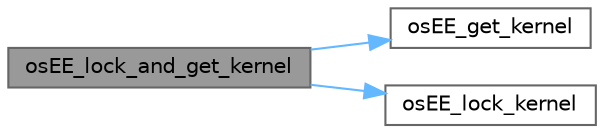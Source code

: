 digraph "osEE_lock_and_get_kernel"
{
 // LATEX_PDF_SIZE
  bgcolor="transparent";
  edge [fontname=Helvetica,fontsize=10,labelfontname=Helvetica,labelfontsize=10];
  node [fontname=Helvetica,fontsize=10,shape=box,height=0.2,width=0.4];
  rankdir="LR";
  Node1 [id="Node000001",label="osEE_lock_and_get_kernel",height=0.2,width=0.4,color="gray40", fillcolor="grey60", style="filled", fontcolor="black",tooltip="Locks the kernel and gets the Kernel Descriptor Block pointer."];
  Node1 -> Node2 [id="edge1_Node000001_Node000002",color="steelblue1",style="solid",tooltip=" "];
  Node2 [id="Node000002",label="osEE_get_kernel",height=0.2,width=0.4,color="grey40", fillcolor="white", style="filled",URL="$ee__get__kernel__and__core_8h.html#a6853720f31d3c1f63f89e0e4edcc277d",tooltip="Returns the pointer to the Kernel descriptor Block."];
  Node1 -> Node3 [id="edge2_Node000001_Node000003",color="steelblue1",style="solid",tooltip=" "];
  Node3 [id="Node000003",label="osEE_lock_kernel",height=0.2,width=0.4,color="grey40", fillcolor="white", style="filled",URL="$ee__get__kernel__and__core_8h.html#a4272ad1a9ab2c20596aa24753ab94450",tooltip="Locks the kernel."];
}
